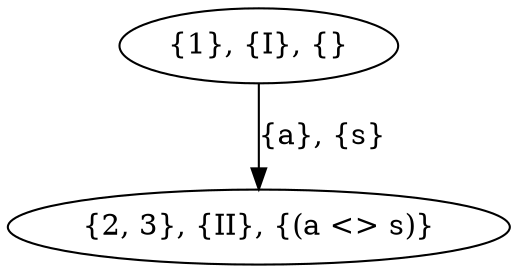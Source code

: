 digraph {
  "{1}, {I}, {}" [role="start"]
  "{2, 3}, {II}, {(a <> s)}" [role="end"]

  "{1}, {I}, {}" ->  "{2, 3}, {II}, {(a <> s)}" [label="{a}, {s}", gp1="a", gp2="s"]

}
